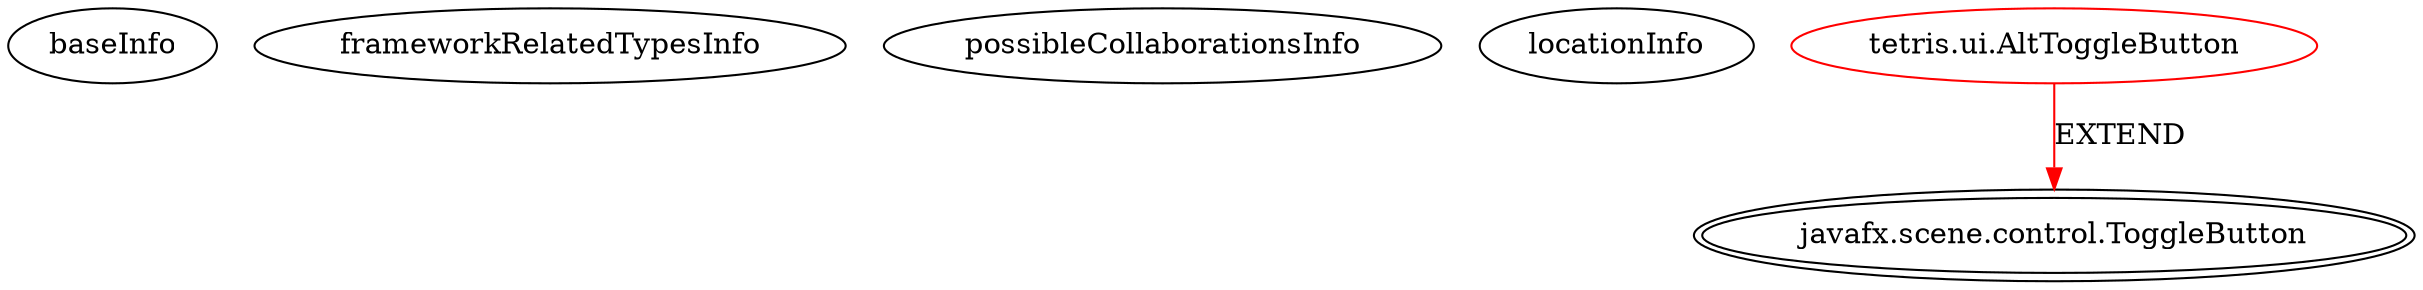 digraph {
baseInfo[graphId=4371,category="extension_graph",isAnonymous=false,possibleRelation=false]
frameworkRelatedTypesInfo[0="javafx.scene.control.ToggleButton"]
possibleCollaborationsInfo[]
locationInfo[projectName="suxue-tetris",filePath="/suxue-tetris/tetris-master/src/tetris/ui/AltToggleButton.java",contextSignature="AltToggleButton",graphId="4371"]
0[label="tetris.ui.AltToggleButton",vertexType="ROOT_CLIENT_CLASS_DECLARATION",isFrameworkType=false,color=red]
1[label="javafx.scene.control.ToggleButton",vertexType="FRAMEWORK_CLASS_TYPE",isFrameworkType=true,peripheries=2]
0->1[label="EXTEND",color=red]
}
